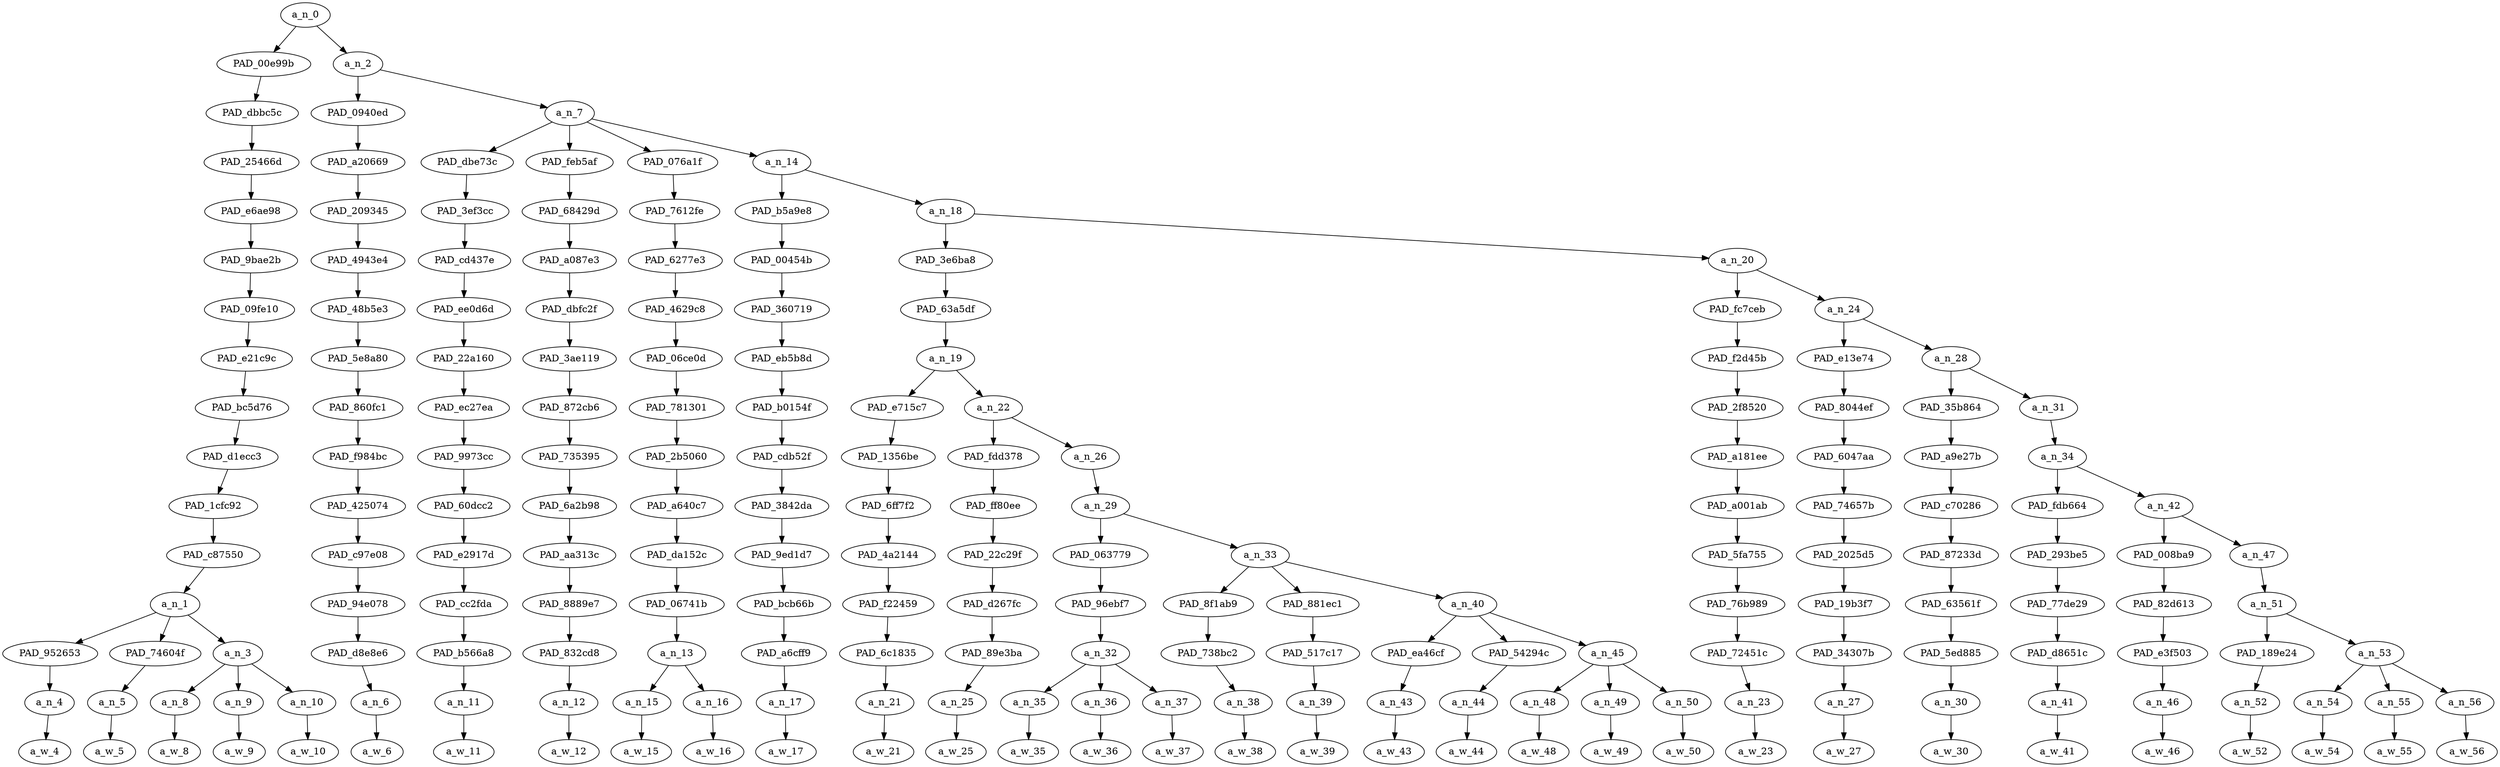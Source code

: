 strict digraph "" {
	a_n_0	[div_dir=1,
		index=0,
		level=15,
		pos="4.808810763888888,15!",
		text_span="[0, 1, 2, 3, 4, 5, 6, 7, 8, 9, 10, 11, 12, 13, 14, 15, 16, 17, 18, 19, 20, 21, 22, 23, 24, 25, 26, 27, 28, 29, 30, 31]",
		value=0.99999998];
	PAD_00e99b	[div_dir=1,
		index=0,
		level=14,
		pos="2.6666666666666665,14!",
		text_span="[0, 1, 2, 3, 4]",
		value=0.30803060];
	a_n_0 -> PAD_00e99b;
	a_n_2	[div_dir=1,
		index=1,
		level=14,
		pos="6.950954861111111,14!",
		text_span="[5, 6, 7, 8, 9, 10, 11, 12, 13, 14, 15, 16, 17, 18, 19, 20, 21, 22, 23, 24, 25, 26, 27, 28, 29, 30, 31]",
		value=0.69171257];
	a_n_0 -> a_n_2;
	PAD_dbbc5c	[div_dir=1,
		index=0,
		level=13,
		pos="2.6666666666666665,13!",
		text_span="[0, 1, 2, 3, 4]",
		value=0.30803060];
	PAD_00e99b -> PAD_dbbc5c;
	PAD_25466d	[div_dir=1,
		index=0,
		level=12,
		pos="2.6666666666666665,12!",
		text_span="[0, 1, 2, 3, 4]",
		value=0.30803060];
	PAD_dbbc5c -> PAD_25466d;
	PAD_e6ae98	[div_dir=1,
		index=0,
		level=11,
		pos="2.6666666666666665,11!",
		text_span="[0, 1, 2, 3, 4]",
		value=0.30803060];
	PAD_25466d -> PAD_e6ae98;
	PAD_9bae2b	[div_dir=1,
		index=0,
		level=10,
		pos="2.6666666666666665,10!",
		text_span="[0, 1, 2, 3, 4]",
		value=0.30803060];
	PAD_e6ae98 -> PAD_9bae2b;
	PAD_09fe10	[div_dir=1,
		index=0,
		level=9,
		pos="2.6666666666666665,9!",
		text_span="[0, 1, 2, 3, 4]",
		value=0.30803060];
	PAD_9bae2b -> PAD_09fe10;
	PAD_e21c9c	[div_dir=1,
		index=0,
		level=8,
		pos="2.6666666666666665,8!",
		text_span="[0, 1, 2, 3, 4]",
		value=0.30803060];
	PAD_09fe10 -> PAD_e21c9c;
	PAD_bc5d76	[div_dir=1,
		index=0,
		level=7,
		pos="2.6666666666666665,7!",
		text_span="[0, 1, 2, 3, 4]",
		value=0.30803060];
	PAD_e21c9c -> PAD_bc5d76;
	PAD_d1ecc3	[div_dir=1,
		index=0,
		level=6,
		pos="2.6666666666666665,6!",
		text_span="[0, 1, 2, 3, 4]",
		value=0.30803060];
	PAD_bc5d76 -> PAD_d1ecc3;
	PAD_1cfc92	[div_dir=1,
		index=0,
		level=5,
		pos="2.6666666666666665,5!",
		text_span="[0, 1, 2, 3, 4]",
		value=0.30803060];
	PAD_d1ecc3 -> PAD_1cfc92;
	PAD_c87550	[div_dir=1,
		index=0,
		level=4,
		pos="2.6666666666666665,4!",
		text_span="[0, 1, 2, 3, 4]",
		value=0.30803060];
	PAD_1cfc92 -> PAD_c87550;
	a_n_1	[div_dir=1,
		index=0,
		level=3,
		pos="2.6666666666666665,3!",
		text_span="[0, 1, 2, 3, 4]",
		value=0.30803060];
	PAD_c87550 -> a_n_1;
	PAD_952653	[div_dir=1,
		index=1,
		level=2,
		pos="3.0,2!",
		text_span="[3]",
		value=0.03613767];
	a_n_1 -> PAD_952653;
	PAD_74604f	[div_dir=1,
		index=2,
		level=2,
		pos="4.0,2!",
		text_span="[4]",
		value=0.03295675];
	a_n_1 -> PAD_74604f;
	a_n_3	[div_dir=1,
		index=0,
		level=2,
		pos="1.0,2!",
		text_span="[0, 1, 2]",
		value=0.23862623];
	a_n_1 -> a_n_3;
	a_n_4	[div_dir=1,
		index=3,
		level=1,
		pos="3.0,1!",
		text_span="[3]",
		value=0.03613767];
	PAD_952653 -> a_n_4;
	a_w_4	[div_dir=0,
		index=3,
		level=0,
		pos="3,0!",
		text_span="[3]",
		value=and];
	a_n_4 -> a_w_4;
	a_n_5	[div_dir=1,
		index=4,
		level=1,
		pos="4.0,1!",
		text_span="[4]",
		value=0.03295675];
	PAD_74604f -> a_n_5;
	a_w_5	[div_dir=0,
		index=4,
		level=0,
		pos="4,0!",
		text_span="[4]",
		value=you];
	a_n_5 -> a_w_5;
	a_n_8	[div_dir=-1,
		index=0,
		level=1,
		pos="0.0,1!",
		text_span="[0]",
		value=0.06917735];
	a_n_3 -> a_n_8;
	a_n_9	[div_dir=1,
		index=1,
		level=1,
		pos="1.0,1!",
		text_span="[1]",
		value=0.08837654];
	a_n_3 -> a_n_9;
	a_n_10	[div_dir=1,
		index=2,
		level=1,
		pos="2.0,1!",
		text_span="[2]",
		value=0.08066318];
	a_n_3 -> a_n_10;
	a_w_8	[div_dir=0,
		index=0,
		level=0,
		pos="0,0!",
		text_span="[0]",
		value="<user>"];
	a_n_8 -> a_w_8;
	a_w_9	[div_dir=0,
		index=1,
		level=0,
		pos="1,0!",
		text_span="[1]",
		value="<user>1"];
	a_n_9 -> a_w_9;
	a_w_10	[div_dir=0,
		index=2,
		level=0,
		pos="2,0!",
		text_span="[2]",
		value="<user>2"];
	a_n_10 -> a_w_10;
	PAD_0940ed	[div_dir=-1,
		index=1,
		level=13,
		pos="5.0,13!",
		text_span="[5]",
		value=0.02028177];
	a_n_2 -> PAD_0940ed;
	a_n_7	[div_dir=1,
		index=2,
		level=13,
		pos="8.901909722222221,13!",
		text_span="[6, 7, 8, 9, 10, 11, 12, 13, 14, 15, 16, 17, 18, 19, 20, 21, 22, 23, 24, 25, 26, 27, 28, 29, 30, 31]",
		value=0.67125458];
	a_n_2 -> a_n_7;
	PAD_a20669	[div_dir=-1,
		index=1,
		level=12,
		pos="5.0,12!",
		text_span="[5]",
		value=0.02028177];
	PAD_0940ed -> PAD_a20669;
	PAD_209345	[div_dir=-1,
		index=1,
		level=11,
		pos="5.0,11!",
		text_span="[5]",
		value=0.02028177];
	PAD_a20669 -> PAD_209345;
	PAD_4943e4	[div_dir=-1,
		index=1,
		level=10,
		pos="5.0,10!",
		text_span="[5]",
		value=0.02028177];
	PAD_209345 -> PAD_4943e4;
	PAD_48b5e3	[div_dir=-1,
		index=1,
		level=9,
		pos="5.0,9!",
		text_span="[5]",
		value=0.02028177];
	PAD_4943e4 -> PAD_48b5e3;
	PAD_5e8a80	[div_dir=-1,
		index=1,
		level=8,
		pos="5.0,8!",
		text_span="[5]",
		value=0.02028177];
	PAD_48b5e3 -> PAD_5e8a80;
	PAD_860fc1	[div_dir=-1,
		index=1,
		level=7,
		pos="5.0,7!",
		text_span="[5]",
		value=0.02028177];
	PAD_5e8a80 -> PAD_860fc1;
	PAD_f984bc	[div_dir=-1,
		index=1,
		level=6,
		pos="5.0,6!",
		text_span="[5]",
		value=0.02028177];
	PAD_860fc1 -> PAD_f984bc;
	PAD_425074	[div_dir=-1,
		index=1,
		level=5,
		pos="5.0,5!",
		text_span="[5]",
		value=0.02028177];
	PAD_f984bc -> PAD_425074;
	PAD_c97e08	[div_dir=-1,
		index=1,
		level=4,
		pos="5.0,4!",
		text_span="[5]",
		value=0.02028177];
	PAD_425074 -> PAD_c97e08;
	PAD_94e078	[div_dir=-1,
		index=1,
		level=3,
		pos="5.0,3!",
		text_span="[5]",
		value=0.02028177];
	PAD_c97e08 -> PAD_94e078;
	PAD_d8e8e6	[div_dir=-1,
		index=3,
		level=2,
		pos="5.0,2!",
		text_span="[5]",
		value=0.02028177];
	PAD_94e078 -> PAD_d8e8e6;
	a_n_6	[div_dir=-1,
		index=5,
		level=1,
		pos="5.0,1!",
		text_span="[5]",
		value=0.02028177];
	PAD_d8e8e6 -> a_n_6;
	a_w_6	[div_dir=0,
		index=5,
		level=0,
		pos="5,0!",
		text_span="[5]",
		value=can];
	a_n_6 -> a_w_6;
	PAD_dbe73c	[div_dir=-1,
		index=2,
		level=12,
		pos="6.0,12!",
		text_span="[6]",
		value=0.01833095];
	a_n_7 -> PAD_dbe73c;
	PAD_feb5af	[div_dir=-1,
		index=3,
		level=12,
		pos="7.0,12!",
		text_span="[7]",
		value=0.03126374];
	a_n_7 -> PAD_feb5af;
	PAD_076a1f	[div_dir=1,
		index=4,
		level=12,
		pos="8.5,12!",
		text_span="[8, 9]",
		value=0.04268035];
	a_n_7 -> PAD_076a1f;
	a_n_14	[div_dir=1,
		index=5,
		level=12,
		pos="14.10763888888889,12!",
		text_span="[10, 11, 12, 13, 14, 15, 16, 17, 18, 19, 20, 21, 22, 23, 24, 25, 26, 27, 28, 29, 30, 31]",
		value=0.57878582];
	a_n_7 -> a_n_14;
	PAD_3ef3cc	[div_dir=-1,
		index=2,
		level=11,
		pos="6.0,11!",
		text_span="[6]",
		value=0.01833095];
	PAD_dbe73c -> PAD_3ef3cc;
	PAD_cd437e	[div_dir=-1,
		index=2,
		level=10,
		pos="6.0,10!",
		text_span="[6]",
		value=0.01833095];
	PAD_3ef3cc -> PAD_cd437e;
	PAD_ee0d6d	[div_dir=-1,
		index=2,
		level=9,
		pos="6.0,9!",
		text_span="[6]",
		value=0.01833095];
	PAD_cd437e -> PAD_ee0d6d;
	PAD_22a160	[div_dir=-1,
		index=2,
		level=8,
		pos="6.0,8!",
		text_span="[6]",
		value=0.01833095];
	PAD_ee0d6d -> PAD_22a160;
	PAD_ec27ea	[div_dir=-1,
		index=2,
		level=7,
		pos="6.0,7!",
		text_span="[6]",
		value=0.01833095];
	PAD_22a160 -> PAD_ec27ea;
	PAD_9973cc	[div_dir=-1,
		index=2,
		level=6,
		pos="6.0,6!",
		text_span="[6]",
		value=0.01833095];
	PAD_ec27ea -> PAD_9973cc;
	PAD_60dcc2	[div_dir=-1,
		index=2,
		level=5,
		pos="6.0,5!",
		text_span="[6]",
		value=0.01833095];
	PAD_9973cc -> PAD_60dcc2;
	PAD_e2917d	[div_dir=-1,
		index=2,
		level=4,
		pos="6.0,4!",
		text_span="[6]",
		value=0.01833095];
	PAD_60dcc2 -> PAD_e2917d;
	PAD_cc2fda	[div_dir=-1,
		index=2,
		level=3,
		pos="6.0,3!",
		text_span="[6]",
		value=0.01833095];
	PAD_e2917d -> PAD_cc2fda;
	PAD_b566a8	[div_dir=-1,
		index=4,
		level=2,
		pos="6.0,2!",
		text_span="[6]",
		value=0.01833095];
	PAD_cc2fda -> PAD_b566a8;
	a_n_11	[div_dir=-1,
		index=6,
		level=1,
		pos="6.0,1!",
		text_span="[6]",
		value=0.01833095];
	PAD_b566a8 -> a_n_11;
	a_w_11	[div_dir=0,
		index=6,
		level=0,
		pos="6,0!",
		text_span="[6]",
		value=be];
	a_n_11 -> a_w_11;
	PAD_68429d	[div_dir=-1,
		index=3,
		level=11,
		pos="7.0,11!",
		text_span="[7]",
		value=0.03126374];
	PAD_feb5af -> PAD_68429d;
	PAD_a087e3	[div_dir=-1,
		index=3,
		level=10,
		pos="7.0,10!",
		text_span="[7]",
		value=0.03126374];
	PAD_68429d -> PAD_a087e3;
	PAD_dbfc2f	[div_dir=-1,
		index=3,
		level=9,
		pos="7.0,9!",
		text_span="[7]",
		value=0.03126374];
	PAD_a087e3 -> PAD_dbfc2f;
	PAD_3ae119	[div_dir=-1,
		index=3,
		level=8,
		pos="7.0,8!",
		text_span="[7]",
		value=0.03126374];
	PAD_dbfc2f -> PAD_3ae119;
	PAD_872cb6	[div_dir=-1,
		index=3,
		level=7,
		pos="7.0,7!",
		text_span="[7]",
		value=0.03126374];
	PAD_3ae119 -> PAD_872cb6;
	PAD_735395	[div_dir=-1,
		index=3,
		level=6,
		pos="7.0,6!",
		text_span="[7]",
		value=0.03126374];
	PAD_872cb6 -> PAD_735395;
	PAD_6a2b98	[div_dir=-1,
		index=3,
		level=5,
		pos="7.0,5!",
		text_span="[7]",
		value=0.03126374];
	PAD_735395 -> PAD_6a2b98;
	PAD_aa313c	[div_dir=-1,
		index=3,
		level=4,
		pos="7.0,4!",
		text_span="[7]",
		value=0.03126374];
	PAD_6a2b98 -> PAD_aa313c;
	PAD_8889e7	[div_dir=-1,
		index=3,
		level=3,
		pos="7.0,3!",
		text_span="[7]",
		value=0.03126374];
	PAD_aa313c -> PAD_8889e7;
	PAD_832cd8	[div_dir=-1,
		index=5,
		level=2,
		pos="7.0,2!",
		text_span="[7]",
		value=0.03126374];
	PAD_8889e7 -> PAD_832cd8;
	a_n_12	[div_dir=-1,
		index=7,
		level=1,
		pos="7.0,1!",
		text_span="[7]",
		value=0.03126374];
	PAD_832cd8 -> a_n_12;
	a_w_12	[div_dir=0,
		index=7,
		level=0,
		pos="7,0!",
		text_span="[7]",
		value=racist];
	a_n_12 -> a_w_12;
	PAD_7612fe	[div_dir=1,
		index=4,
		level=11,
		pos="8.5,11!",
		text_span="[8, 9]",
		value=0.04268035];
	PAD_076a1f -> PAD_7612fe;
	PAD_6277e3	[div_dir=1,
		index=4,
		level=10,
		pos="8.5,10!",
		text_span="[8, 9]",
		value=0.04268035];
	PAD_7612fe -> PAD_6277e3;
	PAD_4629c8	[div_dir=1,
		index=4,
		level=9,
		pos="8.5,9!",
		text_span="[8, 9]",
		value=0.04268035];
	PAD_6277e3 -> PAD_4629c8;
	PAD_06ce0d	[div_dir=1,
		index=4,
		level=8,
		pos="8.5,8!",
		text_span="[8, 9]",
		value=0.04268035];
	PAD_4629c8 -> PAD_06ce0d;
	PAD_781301	[div_dir=1,
		index=4,
		level=7,
		pos="8.5,7!",
		text_span="[8, 9]",
		value=0.04268035];
	PAD_06ce0d -> PAD_781301;
	PAD_2b5060	[div_dir=1,
		index=4,
		level=6,
		pos="8.5,6!",
		text_span="[8, 9]",
		value=0.04268035];
	PAD_781301 -> PAD_2b5060;
	PAD_a640c7	[div_dir=1,
		index=4,
		level=5,
		pos="8.5,5!",
		text_span="[8, 9]",
		value=0.04268035];
	PAD_2b5060 -> PAD_a640c7;
	PAD_da152c	[div_dir=1,
		index=4,
		level=4,
		pos="8.5,4!",
		text_span="[8, 9]",
		value=0.04268035];
	PAD_a640c7 -> PAD_da152c;
	PAD_06741b	[div_dir=1,
		index=4,
		level=3,
		pos="8.5,3!",
		text_span="[8, 9]",
		value=0.04268035];
	PAD_da152c -> PAD_06741b;
	a_n_13	[div_dir=1,
		index=6,
		level=2,
		pos="8.5,2!",
		text_span="[8, 9]",
		value=0.04268035];
	PAD_06741b -> a_n_13;
	a_n_15	[div_dir=-1,
		index=8,
		level=1,
		pos="8.0,1!",
		text_span="[8]",
		value=0.01969549];
	a_n_13 -> a_n_15;
	a_n_16	[div_dir=1,
		index=9,
		level=1,
		pos="9.0,1!",
		text_span="[9]",
		value=0.02295916];
	a_n_13 -> a_n_16;
	a_w_15	[div_dir=0,
		index=8,
		level=0,
		pos="8,0!",
		text_span="[8]",
		value=to];
	a_n_15 -> a_w_15;
	a_w_16	[div_dir=0,
		index=9,
		level=0,
		pos="9,0!",
		text_span="[9]",
		value=everyone];
	a_n_16 -> a_w_16;
	PAD_b5a9e8	[div_dir=1,
		index=5,
		level=11,
		pos="10.0,11!",
		text_span="[10]",
		value=0.01849139];
	a_n_14 -> PAD_b5a9e8;
	a_n_18	[div_dir=1,
		index=6,
		level=11,
		pos="18.21527777777778,11!",
		text_span="[11, 12, 13, 14, 15, 16, 17, 18, 19, 20, 21, 22, 23, 24, 25, 26, 27, 28, 29, 30, 31]",
		value=0.56007636];
	a_n_14 -> a_n_18;
	PAD_00454b	[div_dir=1,
		index=5,
		level=10,
		pos="10.0,10!",
		text_span="[10]",
		value=0.01849139];
	PAD_b5a9e8 -> PAD_00454b;
	PAD_360719	[div_dir=1,
		index=5,
		level=9,
		pos="10.0,9!",
		text_span="[10]",
		value=0.01849139];
	PAD_00454b -> PAD_360719;
	PAD_eb5b8d	[div_dir=1,
		index=5,
		level=8,
		pos="10.0,8!",
		text_span="[10]",
		value=0.01849139];
	PAD_360719 -> PAD_eb5b8d;
	PAD_b0154f	[div_dir=1,
		index=5,
		level=7,
		pos="10.0,7!",
		text_span="[10]",
		value=0.01849139];
	PAD_eb5b8d -> PAD_b0154f;
	PAD_cdb52f	[div_dir=1,
		index=5,
		level=6,
		pos="10.0,6!",
		text_span="[10]",
		value=0.01849139];
	PAD_b0154f -> PAD_cdb52f;
	PAD_3842da	[div_dir=1,
		index=5,
		level=5,
		pos="10.0,5!",
		text_span="[10]",
		value=0.01849139];
	PAD_cdb52f -> PAD_3842da;
	PAD_9ed1d7	[div_dir=1,
		index=5,
		level=4,
		pos="10.0,4!",
		text_span="[10]",
		value=0.01849139];
	PAD_3842da -> PAD_9ed1d7;
	PAD_bcb66b	[div_dir=1,
		index=5,
		level=3,
		pos="10.0,3!",
		text_span="[10]",
		value=0.01849139];
	PAD_9ed1d7 -> PAD_bcb66b;
	PAD_a6cff9	[div_dir=1,
		index=7,
		level=2,
		pos="10.0,2!",
		text_span="[10]",
		value=0.01849139];
	PAD_bcb66b -> PAD_a6cff9;
	a_n_17	[div_dir=1,
		index=10,
		level=1,
		pos="10.0,1!",
		text_span="[10]",
		value=0.01849139];
	PAD_a6cff9 -> a_n_17;
	a_w_17	[div_dir=0,
		index=10,
		level=0,
		pos="10,0!",
		text_span="[10]",
		value=by];
	a_n_17 -> a_w_17;
	PAD_3e6ba8	[div_dir=1,
		index=6,
		level=10,
		pos="12.430555555555555,10!",
		text_span="[11, 12, 13, 14, 15, 16, 17, 18, 19, 20, 21, 22]",
		value=0.33941767];
	a_n_18 -> PAD_3e6ba8;
	a_n_20	[div_dir=1,
		index=7,
		level=10,
		pos="24.0,10!",
		text_span="[23, 24, 25, 26, 27, 28, 29, 30, 31]",
		value=0.22044350];
	a_n_18 -> a_n_20;
	PAD_63a5df	[div_dir=1,
		index=6,
		level=9,
		pos="12.430555555555555,9!",
		text_span="[11, 12, 13, 14, 15, 16, 17, 18, 19, 20, 21, 22]",
		value=0.33941767];
	PAD_3e6ba8 -> PAD_63a5df;
	a_n_19	[div_dir=1,
		index=6,
		level=8,
		pos="12.430555555555555,8!",
		text_span="[11, 12, 13, 14, 15, 16, 17, 18, 19, 20, 21, 22]",
		value=0.33941767];
	PAD_63a5df -> a_n_19;
	PAD_e715c7	[div_dir=-1,
		index=6,
		level=7,
		pos="11.0,7!",
		text_span="[11]",
		value=0.02792045];
	a_n_19 -> PAD_e715c7;
	a_n_22	[div_dir=1,
		index=7,
		level=7,
		pos="13.86111111111111,7!",
		text_span="[12, 13, 14, 15, 16, 17, 18, 19, 20, 21, 22]",
		value=0.31123632];
	a_n_19 -> a_n_22;
	PAD_1356be	[div_dir=-1,
		index=6,
		level=6,
		pos="11.0,6!",
		text_span="[11]",
		value=0.02792045];
	PAD_e715c7 -> PAD_1356be;
	PAD_6ff7f2	[div_dir=-1,
		index=6,
		level=5,
		pos="11.0,5!",
		text_span="[11]",
		value=0.02792045];
	PAD_1356be -> PAD_6ff7f2;
	PAD_4a2144	[div_dir=-1,
		index=6,
		level=4,
		pos="11.0,4!",
		text_span="[11]",
		value=0.02792045];
	PAD_6ff7f2 -> PAD_4a2144;
	PAD_f22459	[div_dir=-1,
		index=6,
		level=3,
		pos="11.0,3!",
		text_span="[11]",
		value=0.02792045];
	PAD_4a2144 -> PAD_f22459;
	PAD_6c1835	[div_dir=-1,
		index=8,
		level=2,
		pos="11.0,2!",
		text_span="[11]",
		value=0.02792045];
	PAD_f22459 -> PAD_6c1835;
	a_n_21	[div_dir=-1,
		index=11,
		level=1,
		pos="11.0,1!",
		text_span="[11]",
		value=0.02792045];
	PAD_6c1835 -> a_n_21;
	a_w_21	[div_dir=0,
		index=11,
		level=0,
		pos="11,0!",
		text_span="[11]",
		value=basically];
	a_n_21 -> a_w_21;
	PAD_fdd378	[div_dir=1,
		index=7,
		level=6,
		pos="12.0,6!",
		text_span="[12]",
		value=0.02559348];
	a_n_22 -> PAD_fdd378;
	a_n_26	[div_dir=1,
		index=8,
		level=6,
		pos="15.722222222222221,6!",
		text_span="[13, 14, 15, 16, 17, 18, 19, 20, 21, 22]",
		value=0.28536528];
	a_n_22 -> a_n_26;
	PAD_ff80ee	[div_dir=1,
		index=7,
		level=5,
		pos="12.0,5!",
		text_span="[12]",
		value=0.02559348];
	PAD_fdd378 -> PAD_ff80ee;
	PAD_22c29f	[div_dir=1,
		index=7,
		level=4,
		pos="12.0,4!",
		text_span="[12]",
		value=0.02559348];
	PAD_ff80ee -> PAD_22c29f;
	PAD_d267fc	[div_dir=1,
		index=7,
		level=3,
		pos="12.0,3!",
		text_span="[12]",
		value=0.02559348];
	PAD_22c29f -> PAD_d267fc;
	PAD_89e3ba	[div_dir=1,
		index=9,
		level=2,
		pos="12.0,2!",
		text_span="[12]",
		value=0.02559348];
	PAD_d267fc -> PAD_89e3ba;
	a_n_25	[div_dir=1,
		index=12,
		level=1,
		pos="12.0,1!",
		text_span="[12]",
		value=0.02559348];
	PAD_89e3ba -> a_n_25;
	a_w_25	[div_dir=0,
		index=12,
		level=0,
		pos="12,0!",
		text_span="[12]",
		value=saying];
	a_n_25 -> a_w_25;
	a_n_29	[div_dir=1,
		index=8,
		level=5,
		pos="15.722222222222221,5!",
		text_span="[13, 14, 15, 16, 17, 18, 19, 20, 21, 22]",
		value=0.28516208];
	a_n_26 -> a_n_29;
	PAD_063779	[div_dir=1,
		index=8,
		level=4,
		pos="14.0,4!",
		text_span="[13, 14, 15]",
		value=0.11629594];
	a_n_29 -> PAD_063779;
	a_n_33	[div_dir=1,
		index=9,
		level=4,
		pos="17.444444444444443,4!",
		text_span="[16, 17, 18, 19, 20, 21, 22]",
		value=0.16866295];
	a_n_29 -> a_n_33;
	PAD_96ebf7	[div_dir=1,
		index=8,
		level=3,
		pos="14.0,3!",
		text_span="[13, 14, 15]",
		value=0.11629594];
	PAD_063779 -> PAD_96ebf7;
	a_n_32	[div_dir=1,
		index=10,
		level=2,
		pos="14.0,2!",
		text_span="[13, 14, 15]",
		value=0.11629594];
	PAD_96ebf7 -> a_n_32;
	a_n_35	[div_dir=1,
		index=13,
		level=1,
		pos="13.0,1!",
		text_span="[13]",
		value=0.02683014];
	a_n_32 -> a_n_35;
	a_n_36	[div_dir=1,
		index=14,
		level=1,
		pos="14.0,1!",
		text_span="[14]",
		value=0.05495840];
	a_n_32 -> a_n_36;
	a_n_37	[div_dir=1,
		index=15,
		level=1,
		pos="15.0,1!",
		text_span="[15]",
		value=0.03425291];
	a_n_32 -> a_n_37;
	a_w_35	[div_dir=0,
		index=13,
		level=0,
		pos="13,0!",
		text_span="[13]",
		value=all];
	a_n_35 -> a_w_35;
	a_w_36	[div_dir=0,
		index=14,
		level=0,
		pos="14,0!",
		text_span="[14]",
		value=white];
	a_n_36 -> a_w_36;
	a_w_37	[div_dir=0,
		index=15,
		level=0,
		pos="15,0!",
		text_span="[15]",
		value=people];
	a_n_37 -> a_w_37;
	PAD_8f1ab9	[div_dir=1,
		index=9,
		level=3,
		pos="16.0,3!",
		text_span="[16]",
		value=0.01977070];
	a_n_33 -> PAD_8f1ab9;
	PAD_881ec1	[div_dir=-1,
		index=10,
		level=3,
		pos="17.0,3!",
		text_span="[17]",
		value=0.02542684];
	a_n_33 -> PAD_881ec1;
	a_n_40	[div_dir=1,
		index=11,
		level=3,
		pos="19.333333333333332,3!",
		text_span="[18, 19, 20, 21, 22]",
		value=0.12339014];
	a_n_33 -> a_n_40;
	PAD_738bc2	[div_dir=1,
		index=11,
		level=2,
		pos="16.0,2!",
		text_span="[16]",
		value=0.01977070];
	PAD_8f1ab9 -> PAD_738bc2;
	a_n_38	[div_dir=1,
		index=16,
		level=1,
		pos="16.0,1!",
		text_span="[16]",
		value=0.01977070];
	PAD_738bc2 -> a_n_38;
	a_w_38	[div_dir=0,
		index=16,
		level=0,
		pos="16,0!",
		text_span="[16]",
		value=are];
	a_n_38 -> a_w_38;
	PAD_517c17	[div_dir=-1,
		index=12,
		level=2,
		pos="17.0,2!",
		text_span="[17]",
		value=0.02542684];
	PAD_881ec1 -> PAD_517c17;
	a_n_39	[div_dir=-1,
		index=17,
		level=1,
		pos="17.0,1!",
		text_span="[17]",
		value=0.02542684];
	PAD_517c17 -> a_n_39;
	a_w_39	[div_dir=0,
		index=17,
		level=0,
		pos="17,0!",
		text_span="[17]",
		value=racist1];
	a_n_39 -> a_w_39;
	PAD_ea46cf	[div_dir=1,
		index=13,
		level=2,
		pos="18.0,2!",
		text_span="[18]",
		value=0.01937053];
	a_n_40 -> PAD_ea46cf;
	PAD_54294c	[div_dir=-1,
		index=14,
		level=2,
		pos="19.0,2!",
		text_span="[19]",
		value=0.01999108];
	a_n_40 -> PAD_54294c;
	a_n_45	[div_dir=1,
		index=15,
		level=2,
		pos="21.0,2!",
		text_span="[20, 21, 22]",
		value=0.08392576];
	a_n_40 -> a_n_45;
	a_n_43	[div_dir=1,
		index=18,
		level=1,
		pos="18.0,1!",
		text_span="[18]",
		value=0.01937053];
	PAD_ea46cf -> a_n_43;
	a_w_43	[div_dir=0,
		index=18,
		level=0,
		pos="18,0!",
		text_span="[18]",
		value=because];
	a_n_43 -> a_w_43;
	a_n_44	[div_dir=-1,
		index=19,
		level=1,
		pos="19.0,1!",
		text_span="[19]",
		value=0.01999108];
	PAD_54294c -> a_n_44;
	a_w_44	[div_dir=0,
		index=19,
		level=0,
		pos="19,0!",
		text_span="[19]",
		value=of];
	a_n_44 -> a_w_44;
	a_n_48	[div_dir=1,
		index=20,
		level=1,
		pos="20.0,1!",
		text_span="[20]",
		value=0.02508188];
	a_n_45 -> a_n_48;
	a_n_49	[div_dir=-1,
		index=21,
		level=1,
		pos="21.0,1!",
		text_span="[21]",
		value=0.02672655];
	a_n_45 -> a_n_49;
	a_n_50	[div_dir=1,
		index=22,
		level=1,
		pos="22.0,1!",
		text_span="[22]",
		value=0.03197393];
	a_n_45 -> a_n_50;
	a_w_48	[div_dir=0,
		index=20,
		level=0,
		pos="20,0!",
		text_span="[20]",
		value=their];
	a_n_48 -> a_w_48;
	a_w_49	[div_dir=0,
		index=21,
		level=0,
		pos="21,0!",
		text_span="[21]",
		value=skin];
	a_n_49 -> a_w_49;
	a_w_50	[div_dir=0,
		index=22,
		level=0,
		pos="22,0!",
		text_span="[22]",
		value=colour];
	a_n_50 -> a_w_50;
	PAD_fc7ceb	[div_dir=-1,
		index=7,
		level=9,
		pos="23.0,9!",
		text_span="[23]",
		value=0.02253774];
	a_n_20 -> PAD_fc7ceb;
	a_n_24	[div_dir=1,
		index=8,
		level=9,
		pos="25.0,9!",
		text_span="[24, 25, 26, 27, 28, 29, 30, 31]",
		value=0.19787551];
	a_n_20 -> a_n_24;
	PAD_f2d45b	[div_dir=-1,
		index=7,
		level=8,
		pos="23.0,8!",
		text_span="[23]",
		value=0.02253774];
	PAD_fc7ceb -> PAD_f2d45b;
	PAD_2f8520	[div_dir=-1,
		index=8,
		level=7,
		pos="23.0,7!",
		text_span="[23]",
		value=0.02253774];
	PAD_f2d45b -> PAD_2f8520;
	PAD_a181ee	[div_dir=-1,
		index=9,
		level=6,
		pos="23.0,6!",
		text_span="[23]",
		value=0.02253774];
	PAD_2f8520 -> PAD_a181ee;
	PAD_a001ab	[div_dir=-1,
		index=9,
		level=5,
		pos="23.0,5!",
		text_span="[23]",
		value=0.02253774];
	PAD_a181ee -> PAD_a001ab;
	PAD_5fa755	[div_dir=-1,
		index=10,
		level=4,
		pos="23.0,4!",
		text_span="[23]",
		value=0.02253774];
	PAD_a001ab -> PAD_5fa755;
	PAD_76b989	[div_dir=-1,
		index=12,
		level=3,
		pos="23.0,3!",
		text_span="[23]",
		value=0.02253774];
	PAD_5fa755 -> PAD_76b989;
	PAD_72451c	[div_dir=-1,
		index=16,
		level=2,
		pos="23.0,2!",
		text_span="[23]",
		value=0.02253774];
	PAD_76b989 -> PAD_72451c;
	a_n_23	[div_dir=-1,
		index=23,
		level=1,
		pos="23.0,1!",
		text_span="[23]",
		value=0.02253774];
	PAD_72451c -> a_n_23;
	a_w_23	[div_dir=0,
		index=23,
		level=0,
		pos="23,0!",
		text_span="[23]",
		value=is];
	a_n_23 -> a_w_23;
	PAD_e13e74	[div_dir=-1,
		index=8,
		level=8,
		pos="24.0,8!",
		text_span="[24]",
		value=0.02398537];
	a_n_24 -> PAD_e13e74;
	a_n_28	[div_dir=1,
		index=9,
		level=8,
		pos="26.0,8!",
		text_span="[25, 26, 27, 28, 29, 30, 31]",
		value=0.17385784];
	a_n_24 -> a_n_28;
	PAD_8044ef	[div_dir=-1,
		index=9,
		level=7,
		pos="24.0,7!",
		text_span="[24]",
		value=0.02398537];
	PAD_e13e74 -> PAD_8044ef;
	PAD_6047aa	[div_dir=-1,
		index=10,
		level=6,
		pos="24.0,6!",
		text_span="[24]",
		value=0.02398537];
	PAD_8044ef -> PAD_6047aa;
	PAD_74657b	[div_dir=-1,
		index=10,
		level=5,
		pos="24.0,5!",
		text_span="[24]",
		value=0.02398537];
	PAD_6047aa -> PAD_74657b;
	PAD_2025d5	[div_dir=-1,
		index=11,
		level=4,
		pos="24.0,4!",
		text_span="[24]",
		value=0.02398537];
	PAD_74657b -> PAD_2025d5;
	PAD_19b3f7	[div_dir=-1,
		index=13,
		level=3,
		pos="24.0,3!",
		text_span="[24]",
		value=0.02398537];
	PAD_2025d5 -> PAD_19b3f7;
	PAD_34307b	[div_dir=-1,
		index=17,
		level=2,
		pos="24.0,2!",
		text_span="[24]",
		value=0.02398537];
	PAD_19b3f7 -> PAD_34307b;
	a_n_27	[div_dir=-1,
		index=24,
		level=1,
		pos="24.0,1!",
		text_span="[24]",
		value=0.02398537];
	PAD_34307b -> a_n_27;
	a_w_27	[div_dir=0,
		index=24,
		level=0,
		pos="24,0!",
		text_span="[24]",
		value=racist2];
	a_n_27 -> a_w_27;
	PAD_35b864	[div_dir=1,
		index=10,
		level=7,
		pos="25.0,7!",
		text_span="[25]",
		value=0.02294643];
	a_n_28 -> PAD_35b864;
	a_n_31	[div_dir=-1,
		index=11,
		level=7,
		pos="27.0,7!",
		text_span="[26, 27, 28, 29, 30, 31]",
		value=0.15086652];
	a_n_28 -> a_n_31;
	PAD_a9e27b	[div_dir=1,
		index=11,
		level=6,
		pos="25.0,6!",
		text_span="[25]",
		value=0.02294643];
	PAD_35b864 -> PAD_a9e27b;
	PAD_c70286	[div_dir=1,
		index=11,
		level=5,
		pos="25.0,5!",
		text_span="[25]",
		value=0.02294643];
	PAD_a9e27b -> PAD_c70286;
	PAD_87233d	[div_dir=1,
		index=12,
		level=4,
		pos="25.0,4!",
		text_span="[25]",
		value=0.02294643];
	PAD_c70286 -> PAD_87233d;
	PAD_63561f	[div_dir=1,
		index=14,
		level=3,
		pos="25.0,3!",
		text_span="[25]",
		value=0.02294643];
	PAD_87233d -> PAD_63561f;
	PAD_5ed885	[div_dir=1,
		index=18,
		level=2,
		pos="25.0,2!",
		text_span="[25]",
		value=0.02294643];
	PAD_63561f -> PAD_5ed885;
	a_n_30	[div_dir=1,
		index=25,
		level=1,
		pos="25.0,1!",
		text_span="[25]",
		value=0.02294643];
	PAD_5ed885 -> a_n_30;
	a_w_30	[div_dir=0,
		index=25,
		level=0,
		pos="25,0!",
		text_span="[25]",
		value=itself];
	a_n_30 -> a_w_30;
	a_n_34	[div_dir=-1,
		index=12,
		level=6,
		pos="27.0,6!",
		text_span="[26, 27, 28, 29, 30, 31]",
		value=0.15086640];
	a_n_31 -> a_n_34;
	PAD_fdb664	[div_dir=-1,
		index=12,
		level=5,
		pos="26.0,5!",
		text_span="[26]",
		value=0.02259184];
	a_n_34 -> PAD_fdb664;
	a_n_42	[div_dir=1,
		index=13,
		level=5,
		pos="28.0,5!",
		text_span="[27, 28, 29, 30, 31]",
		value=0.12827443];
	a_n_34 -> a_n_42;
	PAD_293be5	[div_dir=-1,
		index=13,
		level=4,
		pos="26.0,4!",
		text_span="[26]",
		value=0.02259184];
	PAD_fdb664 -> PAD_293be5;
	PAD_77de29	[div_dir=-1,
		index=15,
		level=3,
		pos="26.0,3!",
		text_span="[26]",
		value=0.02259184];
	PAD_293be5 -> PAD_77de29;
	PAD_d8651c	[div_dir=-1,
		index=19,
		level=2,
		pos="26.0,2!",
		text_span="[26]",
		value=0.02259184];
	PAD_77de29 -> PAD_d8651c;
	a_n_41	[div_dir=-1,
		index=26,
		level=1,
		pos="26.0,1!",
		text_span="[26]",
		value=0.02259184];
	PAD_d8651c -> a_n_41;
	a_w_41	[div_dir=0,
		index=26,
		level=0,
		pos="26,0!",
		text_span="[26]",
		value=you1];
	a_n_41 -> a_w_41;
	PAD_008ba9	[div_dir=-1,
		index=14,
		level=4,
		pos="27.0,4!",
		text_span="[27]",
		value=0.02210961];
	a_n_42 -> PAD_008ba9;
	a_n_47	[div_dir=1,
		index=15,
		level=4,
		pos="29.0,4!",
		text_span="[28, 29, 30, 31]",
		value=0.10616444];
	a_n_42 -> a_n_47;
	PAD_82d613	[div_dir=-1,
		index=16,
		level=3,
		pos="27.0,3!",
		text_span="[27]",
		value=0.02210961];
	PAD_008ba9 -> PAD_82d613;
	PAD_e3f503	[div_dir=-1,
		index=20,
		level=2,
		pos="27.0,2!",
		text_span="[27]",
		value=0.02210961];
	PAD_82d613 -> PAD_e3f503;
	a_n_46	[div_dir=-1,
		index=27,
		level=1,
		pos="27.0,1!",
		text_span="[27]",
		value=0.02210961];
	PAD_e3f503 -> a_n_46;
	a_w_46	[div_dir=0,
		index=27,
		level=0,
		pos="27,0!",
		text_span="[27]",
		value=need];
	a_n_46 -> a_w_46;
	a_n_51	[div_dir=1,
		index=17,
		level=3,
		pos="29.0,3!",
		text_span="[28, 29, 30, 31]",
		value=0.10609460];
	a_n_47 -> a_n_51;
	PAD_189e24	[div_dir=1,
		index=21,
		level=2,
		pos="28.0,2!",
		text_span="[28]",
		value=0.02439523];
	a_n_51 -> PAD_189e24;
	a_n_53	[div_dir=1,
		index=22,
		level=2,
		pos="30.0,2!",
		text_span="[29, 30, 31]",
		value=0.08162953];
	a_n_51 -> a_n_53;
	a_n_52	[div_dir=1,
		index=28,
		level=1,
		pos="28.0,1!",
		text_span="[28]",
		value=0.02439523];
	PAD_189e24 -> a_n_52;
	a_w_52	[div_dir=0,
		index=28,
		level=0,
		pos="28,0!",
		text_span="[28]",
		value=to1];
	a_n_52 -> a_w_52;
	a_n_54	[div_dir=1,
		index=29,
		level=1,
		pos="29.0,1!",
		text_span="[29]",
		value=0.02557225];
	a_n_53 -> a_n_54;
	a_n_55	[div_dir=1,
		index=30,
		level=1,
		pos="30.0,1!",
		text_span="[30]",
		value=0.02698357];
	a_n_53 -> a_n_55;
	a_n_56	[div_dir=-1,
		index=31,
		level=1,
		pos="31.0,1!",
		text_span="[31]",
		value=0.02904885];
	a_n_53 -> a_n_56;
	a_w_54	[div_dir=0,
		index=29,
		level=0,
		pos="29,0!",
		text_span="[29]",
		value=stop];
	a_n_54 -> a_w_54;
	a_w_55	[div_dir=0,
		index=30,
		level=0,
		pos="30,0!",
		text_span="[30]",
		value=and1];
	a_n_55 -> a_w_55;
	a_w_56	[div_dir=0,
		index=31,
		level=0,
		pos="31,0!",
		text_span="[31]",
		value=think];
	a_n_56 -> a_w_56;
}
